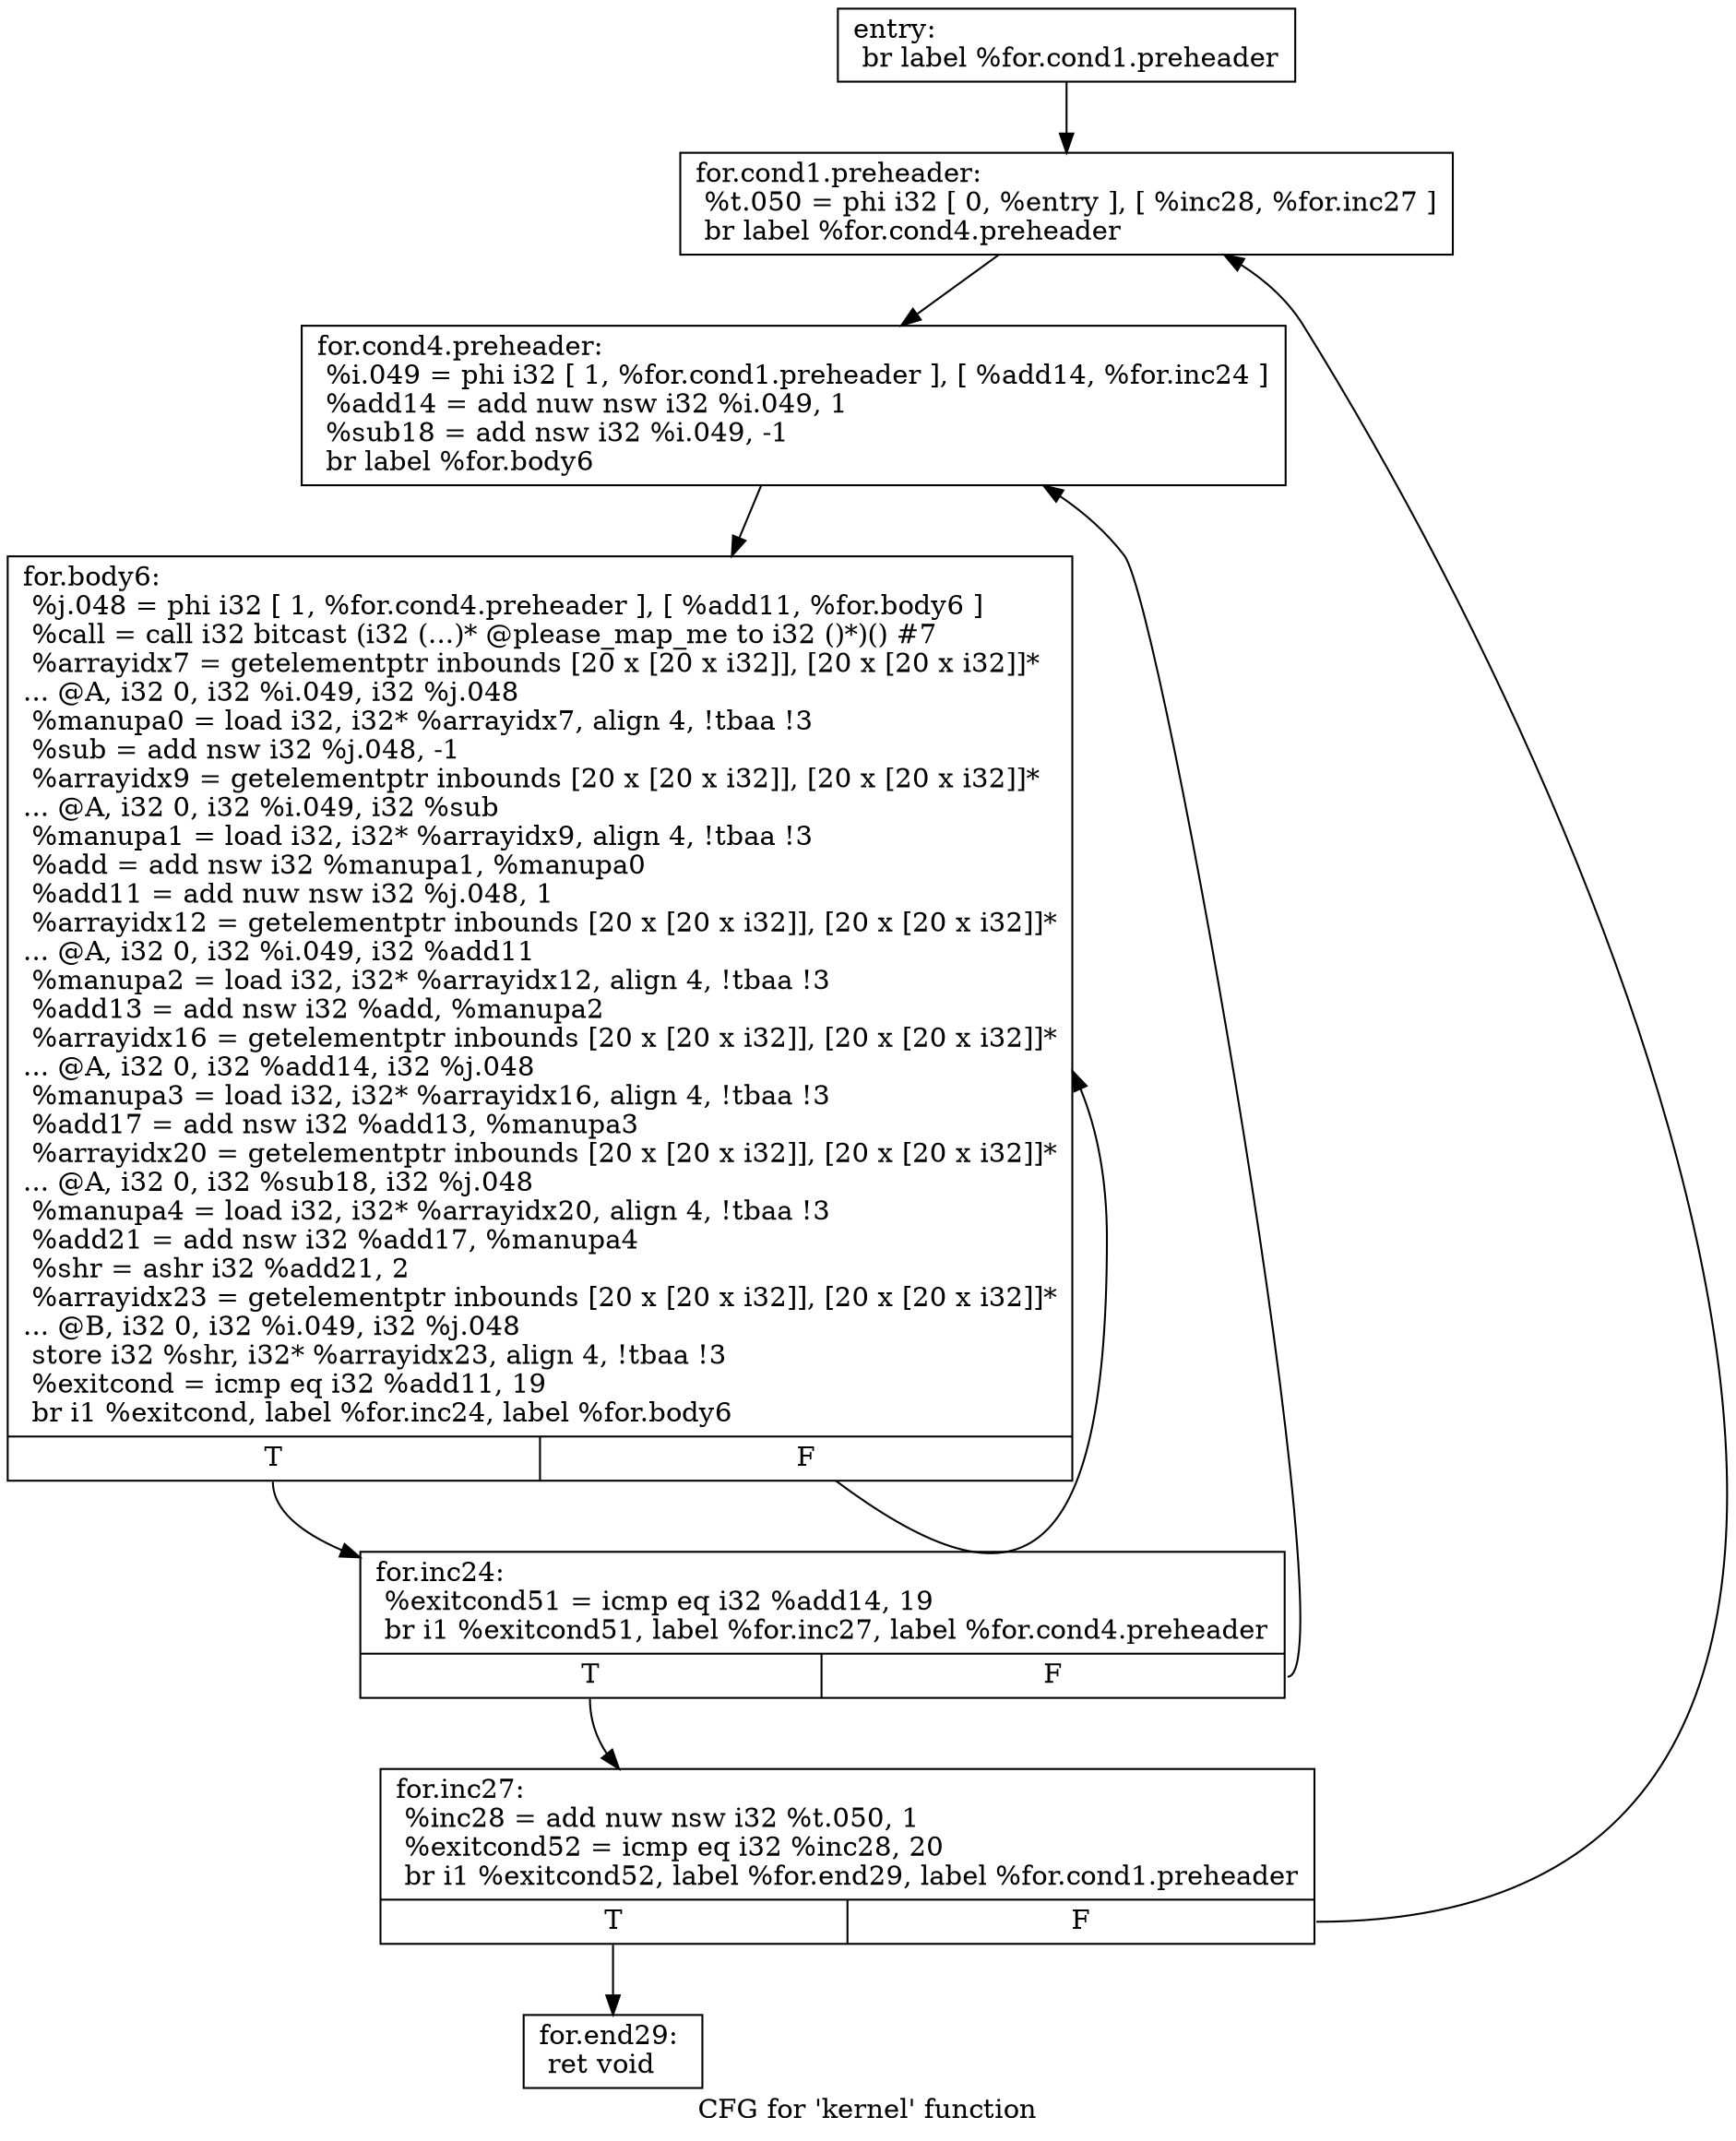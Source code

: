 digraph "CFG for 'kernel' function" {
	label="CFG for 'kernel' function";

	Node0x55929db92470 [shape=record,label="{entry:\l  br label %for.cond1.preheader\l}"];
	Node0x55929db92470 -> Node0x55929db925a0;
	Node0x55929db925a0 [shape=record,label="{for.cond1.preheader:                              \l  %t.050 = phi i32 [ 0, %entry ], [ %inc28, %for.inc27 ]\l  br label %for.cond4.preheader\l}"];
	Node0x55929db925a0 -> Node0x55929db927b0;
	Node0x55929db927b0 [shape=record,label="{for.cond4.preheader:                              \l  %i.049 = phi i32 [ 1, %for.cond1.preheader ], [ %add14, %for.inc24 ]\l  %add14 = add nuw nsw i32 %i.049, 1\l  %sub18 = add nsw i32 %i.049, -1\l  br label %for.body6\l}"];
	Node0x55929db927b0 -> Node0x55929db92b50;
	Node0x55929db92b50 [shape=record,label="{for.body6:                                        \l  %j.048 = phi i32 [ 1, %for.cond4.preheader ], [ %add11, %for.body6 ]\l  %call = call i32 bitcast (i32 (...)* @please_map_me to i32 ()*)() #7\l  %arrayidx7 = getelementptr inbounds [20 x [20 x i32]], [20 x [20 x i32]]*\l... @A, i32 0, i32 %i.049, i32 %j.048\l  %manupa0 = load i32, i32* %arrayidx7, align 4, !tbaa !3\l  %sub = add nsw i32 %j.048, -1\l  %arrayidx9 = getelementptr inbounds [20 x [20 x i32]], [20 x [20 x i32]]*\l... @A, i32 0, i32 %i.049, i32 %sub\l  %manupa1 = load i32, i32* %arrayidx9, align 4, !tbaa !3\l  %add = add nsw i32 %manupa1, %manupa0\l  %add11 = add nuw nsw i32 %j.048, 1\l  %arrayidx12 = getelementptr inbounds [20 x [20 x i32]], [20 x [20 x i32]]*\l... @A, i32 0, i32 %i.049, i32 %add11\l  %manupa2 = load i32, i32* %arrayidx12, align 4, !tbaa !3\l  %add13 = add nsw i32 %add, %manupa2\l  %arrayidx16 = getelementptr inbounds [20 x [20 x i32]], [20 x [20 x i32]]*\l... @A, i32 0, i32 %add14, i32 %j.048\l  %manupa3 = load i32, i32* %arrayidx16, align 4, !tbaa !3\l  %add17 = add nsw i32 %add13, %manupa3\l  %arrayidx20 = getelementptr inbounds [20 x [20 x i32]], [20 x [20 x i32]]*\l... @A, i32 0, i32 %sub18, i32 %j.048\l  %manupa4 = load i32, i32* %arrayidx20, align 4, !tbaa !3\l  %add21 = add nsw i32 %add17, %manupa4\l  %shr = ashr i32 %add21, 2\l  %arrayidx23 = getelementptr inbounds [20 x [20 x i32]], [20 x [20 x i32]]*\l... @B, i32 0, i32 %i.049, i32 %j.048\l  store i32 %shr, i32* %arrayidx23, align 4, !tbaa !3\l  %exitcond = icmp eq i32 %add11, 19\l  br i1 %exitcond, label %for.inc24, label %for.body6\l|{<s0>T|<s1>F}}"];
	Node0x55929db92b50:s0 -> Node0x55929db928e0;
	Node0x55929db92b50:s1 -> Node0x55929db92b50;
	Node0x55929db928e0 [shape=record,label="{for.inc24:                                        \l  %exitcond51 = icmp eq i32 %add14, 19\l  br i1 %exitcond51, label %for.inc27, label %for.cond4.preheader\l|{<s0>T|<s1>F}}"];
	Node0x55929db928e0:s0 -> Node0x55929db92640;
	Node0x55929db928e0:s1 -> Node0x55929db927b0;
	Node0x55929db92640 [shape=record,label="{for.inc27:                                        \l  %inc28 = add nuw nsw i32 %t.050, 1\l  %exitcond52 = icmp eq i32 %inc28, 20\l  br i1 %exitcond52, label %for.end29, label %for.cond1.preheader\l|{<s0>T|<s1>F}}"];
	Node0x55929db92640:s0 -> Node0x55929db94360;
	Node0x55929db92640:s1 -> Node0x55929db925a0;
	Node0x55929db94360 [shape=record,label="{for.end29:                                        \l  ret void\l}"];
}
